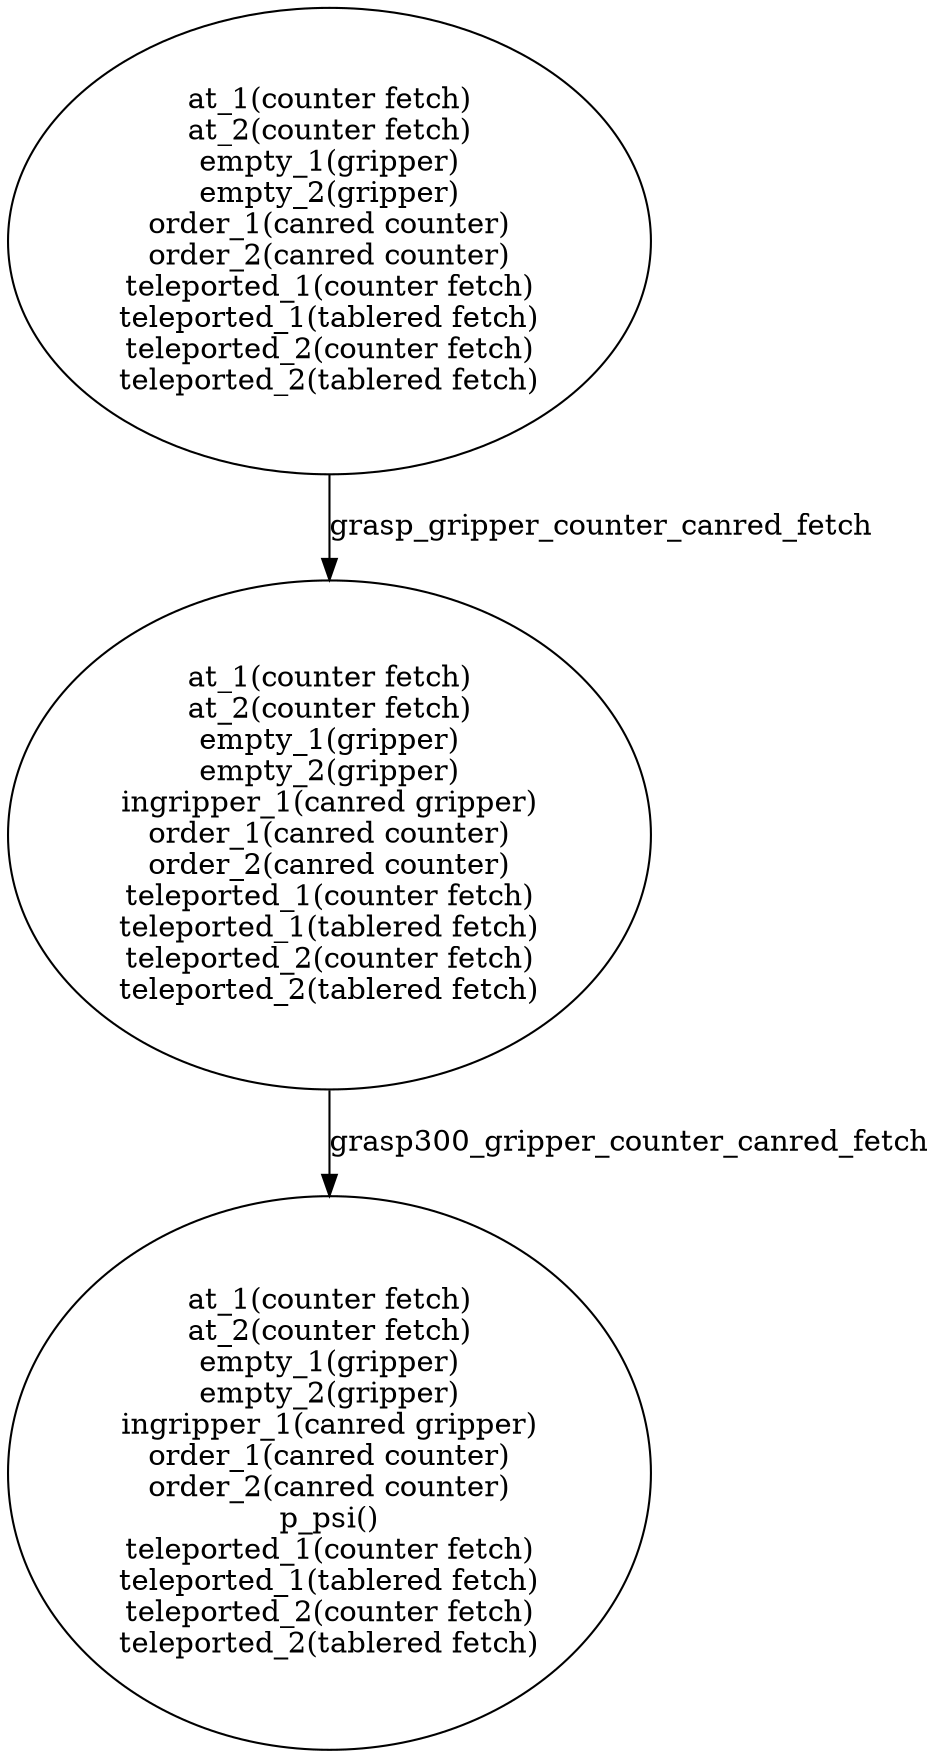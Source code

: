 strict digraph  {
1 [label="at_1(counter fetch)\nat_2(counter fetch)\nempty_1(gripper)\nempty_2(gripper)\norder_1(canred counter)\norder_2(canred counter)\nteleported_1(counter fetch)\nteleported_1(tablered fetch)\nteleported_2(counter fetch)\nteleported_2(tablered fetch)"];
2 [label="at_1(counter fetch)\nat_2(counter fetch)\nempty_1(gripper)\nempty_2(gripper)\ningripper_1(canred gripper)\norder_1(canred counter)\norder_2(canred counter)\np_psi()\nteleported_1(counter fetch)\nteleported_1(tablered fetch)\nteleported_2(counter fetch)\nteleported_2(tablered fetch)"];
3 [label="at_1(counter fetch)\nat_2(counter fetch)\nempty_1(gripper)\nempty_2(gripper)\ningripper_1(canred gripper)\norder_1(canred counter)\norder_2(canred counter)\nteleported_1(counter fetch)\nteleported_1(tablered fetch)\nteleported_2(counter fetch)\nteleported_2(tablered fetch)"];
1 -> 3  [label=grasp_gripper_counter_canred_fetch];
3 -> 2  [label=grasp300_gripper_counter_canred_fetch];
}
